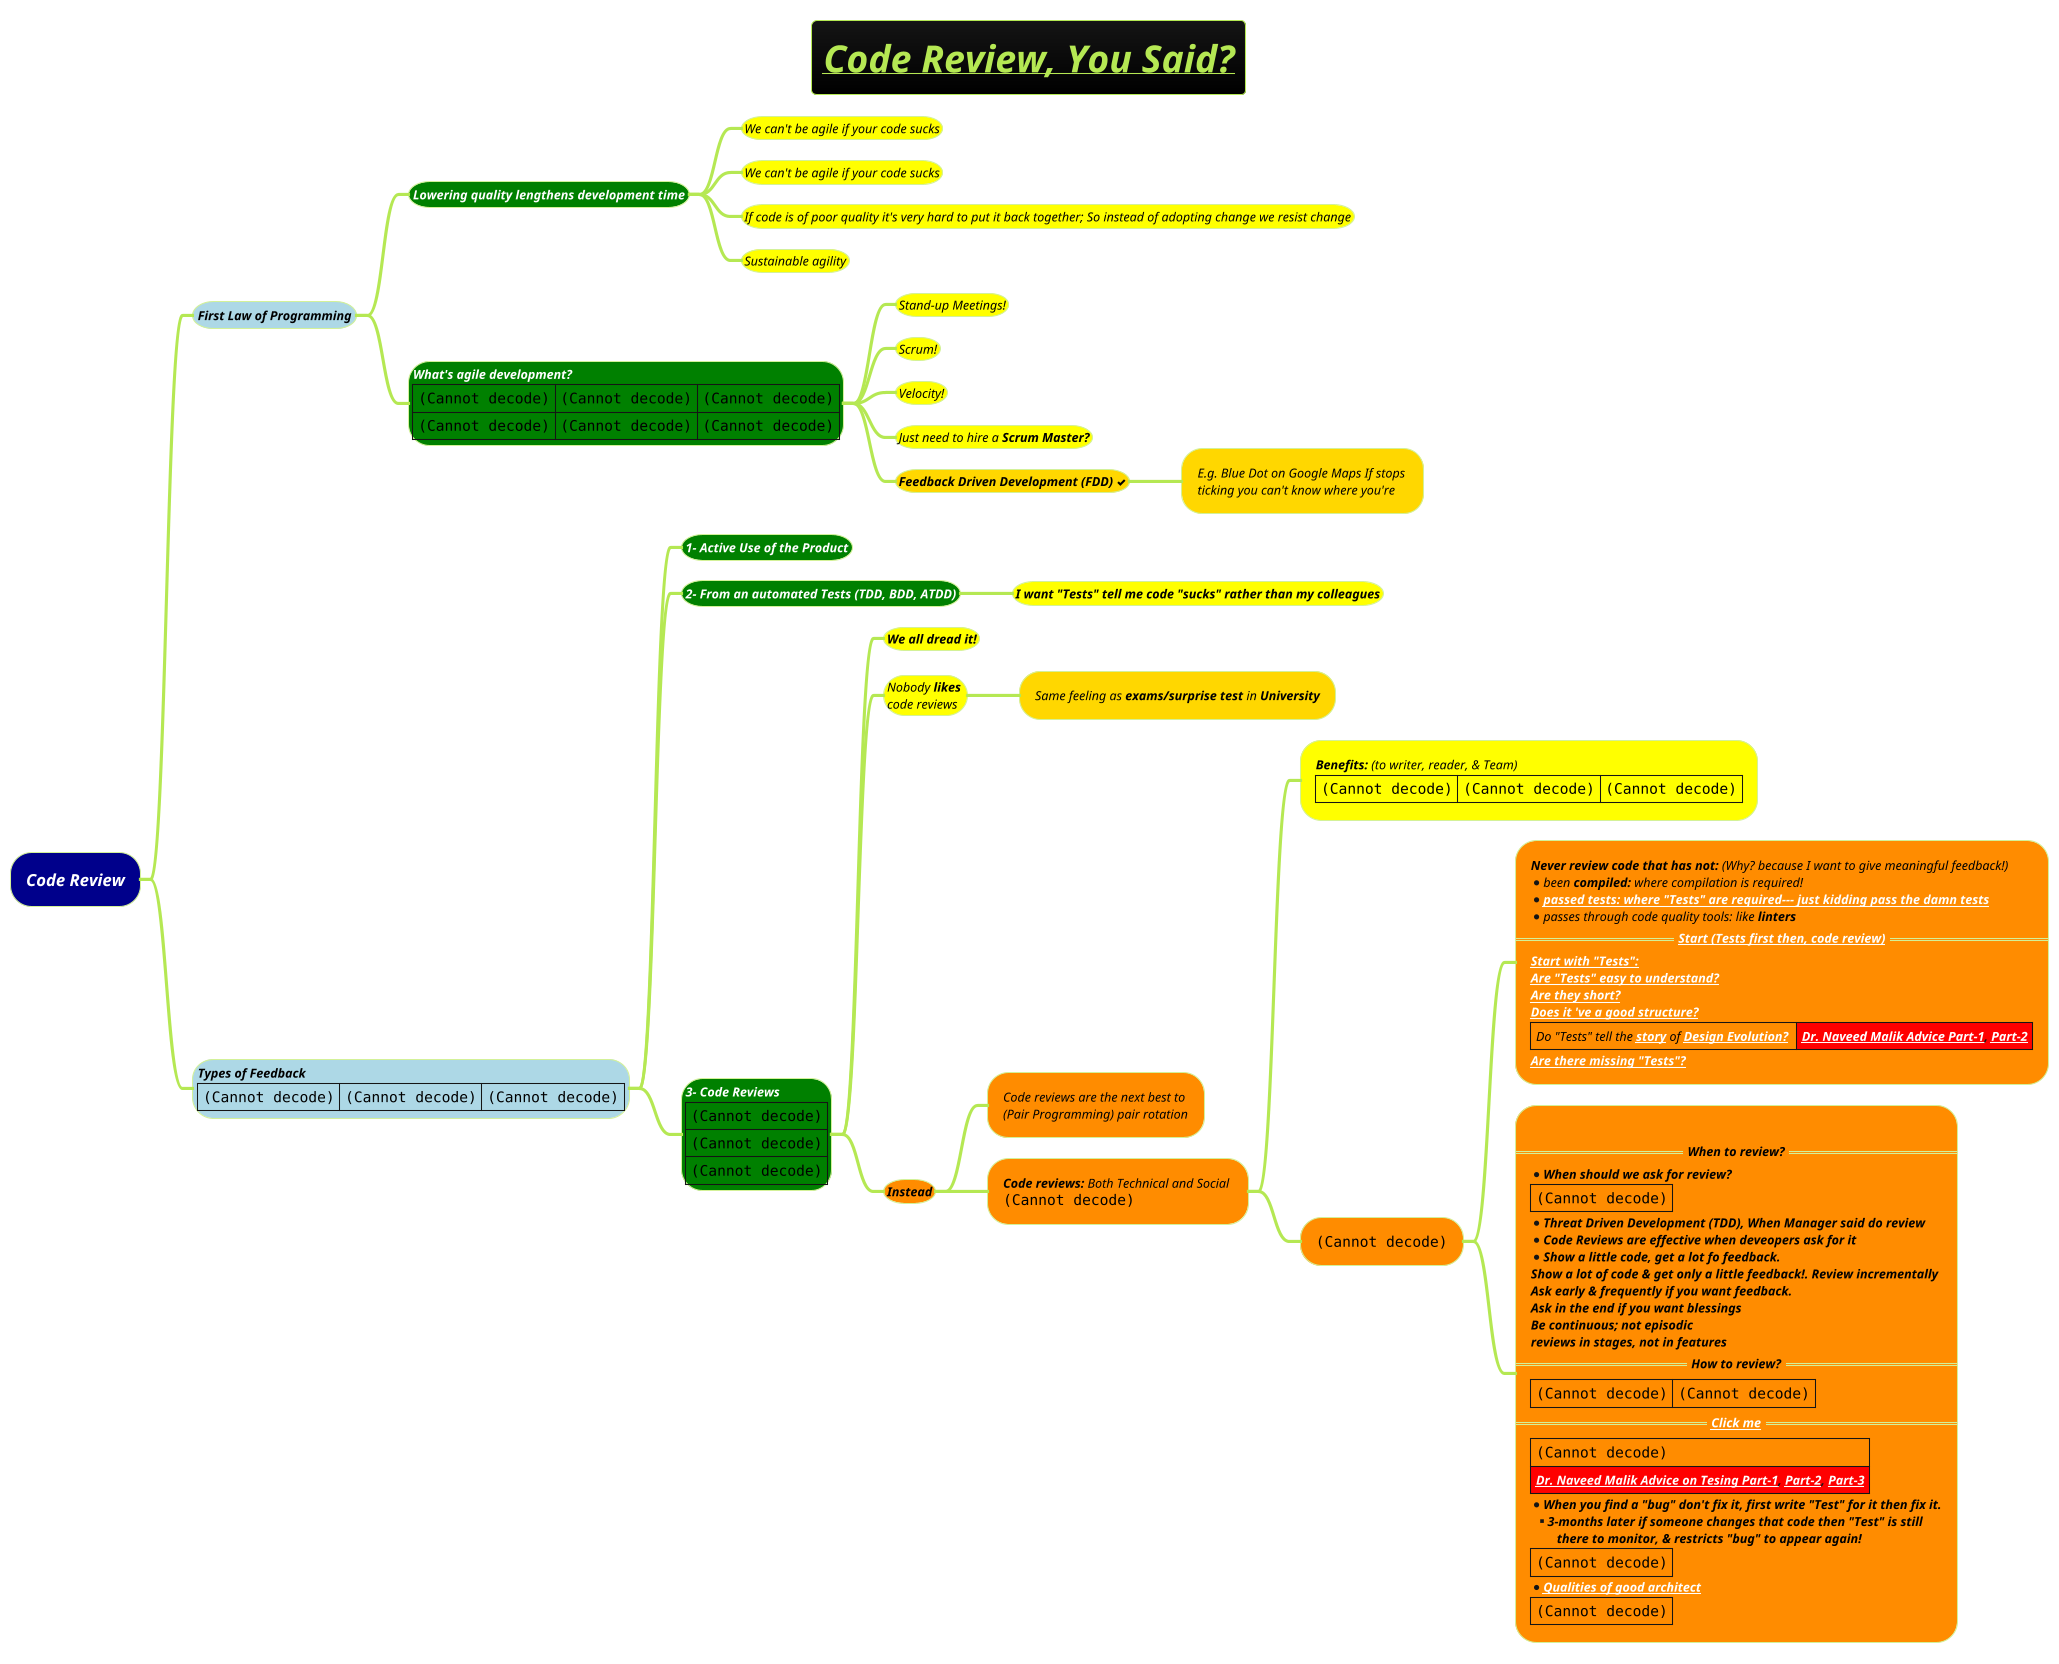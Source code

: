 @startmindmap

title =<i><b><u>Code Review, You Said?
!theme hacker

*[#darkblue] <i><color #white>Code Review
**[#lightblue] <i><color #black><size:12>First Law of Programming
***[#green] <b><i><color #white><size:12>Lowering quality lengthens development time
****[#yellow] <i><color #black><size:12>We can't be agile if your code sucks
****[#yellow] <i><color #black><size:12>We can't be agile if your code sucks
****[#yellow] <i><color #black><size:12>If code is of poor quality it's very hard to put it back together; So instead of adopting change we resist change
****[#yellow] <i><color #black><size:12>Sustainable agility
***[#green]:<b><i><color #white><size:12>What's agile development?
|<img:images/img_482.png{scale=.28}>|<img:images/img_483.png{scale=.28}>|<img:images/img_481.png{scale=.28}>|
|<img:images/img_479.png{scale=.3}>|<img:images/img_480.png{scale=.35}>|<img:images/img_480.png{scale=.35}>|;
****[#yellow] <i><color #black><size:12>Stand-up Meetings!
****[#yellow] <i><color #black><size:12>Scrum!
****[#yellow] <i><color #black><size:12>Velocity!
****[#yellow] <i><color #black><size:12>Just need to hire a <b>Scrum Master?
****[#gold] <b><i><color #black><size:12>Feedback Driven Development (FDD) <&check>
*****[#gold] <i><color #black><size:12>E.g. Blue Dot on Google Maps If stops \n<i><color #black><size:12>ticking you can't know where you're
**[#lightblue]:<i><color #black><size:12>Types of Feedback
|<img:images/img_484.png{scale=.3}>|<img:images/img_485.png{scale=.3}>|<img:images/img_486.png{scale=.3}>|;
***[#green] <b><i><color #white><size:12>1- Active Use of the Product
***[#green] <b><i><color #white><size:12>2- From an automated Tests (TDD, BDD, ATDD)
****[#yellow] <b><i><color #black><size:12>I want "Tests" tell me code "sucks" rather than my colleagues
***[#green]:<b><i><color #white><size:12>3- Code Reviews
|<img:images/img_487.png{scale=.25}>|
|<img:images/img_488.png{scale=.33}>|
|<img:images/img_489.png{scale=.51}>|;
****[#yellow] <b><i><color #black><size:12>We all dread it!
****[#yellow] <i><color #black><size:12>Nobody **likes** \n<i><color #black><size:12>code reviews
*****[#gold] <i><color #black><size:12>Same feeling as **exams/surprise test** in <b>University
****[#darkorange] <b><i><color #black><size:12>Instead
*****[#darkorange] <i><color #black><size:12>Code reviews are the next best to \n<i><color #black><size:12>(Pair Programming) pair rotation
*****[#darkorange] <i><color #black><size:12>**Code reviews:** Both Technical and Social \n<img:images/img_490.png{scale=.63}>
******[#yellow]:<i><color #black><size:12>**Benefits:** (to writer, reader, & Team)
|<img:images/img_491.png{scale=.45}>|<img:images/img_492.png{scale=.4}>|<img:images/img_493.png{scale=.42}>|;
******[#darkorange] <i><color #black><size:12><img:images/img_494.png{scale=.35}>
*******[#darkorange]:<i><color #black><size:12><b>Never review code that has not:</b> (Why? because I want to give meaningful feedback!)
*<i><color #black><size:12>been **compiled:** where compilation is required!
*<b><i><color #black><size:12>[[docs/3-programming-languages/Venkat-Subramaniam/images/img_355.png passed tests: where "Tests" are required--- just kidding pass the damn tests]]
*<i><color #black><size:12>passes through code quality tools: like <b>linters
==<i><color #black><size:12><b>[[docs/3-programming-languages/Venkat-Subramaniam/images/img_84.png Start (Tests first then, code review)]]==
<b><i><color #black><size:12>[[docs/3-programming-languages/Venkat-Subramaniam/images/img_355.png Start with "Tests":]]
<b><i><color #black><size:12>[[docs/3-programming-languages/Venkat-Subramaniam/images/img_355.png Are "Tests" easy to understand?]]
<b><i><color #black><size:12>[[docs/3-programming-languages/Venkat-Subramaniam/images/img_355.png Are they short?]]
<b><i><color #black><size:12>[[docs/3-programming-languages/Venkat-Subramaniam/images/img_355.png Does it 've a good structure?]]
|<i><color #black><size:12>Do "Tests" tell the **[[docs/3-programming-languages/Venkat-Subramaniam/images/img_504.png story]]** of <b>[[docs/3-programming-languages/Venkat-Subramaniam/images/img_504.png Design Evolution?]] |<#red><b><i>[[docs/3-programming-languages/Venkat-Subramaniam/images/img_239.png Dr. Naveed Malik Advice Part-1]], <b><i>[[docs/3-programming-languages/Venkat-Subramaniam/images/img_475.png Part-2]]|
<b><i><color #black><size:12>[[docs/3-programming-languages/Venkat-Subramaniam/images/img_355.png Are there missing "Tests"?]];
*******[#darkorange]:
==<i><color #black><size:12><b>When to review?==
*<i><color #black><size:12><b>When should we ask for review?
|<img:images/img_505.png{scale=.5}>|
*<i><color #black><size:12><b>Threat Driven Development (TDD), When Manager said do review
*<i><color #black><size:12><b>Code Reviews are effective when deveopers ask for it
*<i><color #black><size:12><b>Show a little code, get a lot fo feedback.
<i><color #black><size:12><b>Show a lot of code & get only a little feedback!. Review incrementally
<i><color #black><size:12><b>Ask early & frequently if you want feedback.
<i><color #black><size:12><b>Ask in the end if you want blessings
<i><color #black><size:12><b>Be continuous; not episodic
<i><color #black><size:12><b>reviews in stages, not in features
==<i><color #black><size:12><b>How to review?==
|<img:images/img_506.png{scale=.25}>|<img:images/img_507.png{scale=.22}>|
==<i><color #black><size:12><b>[[docs/3-programming-languages/Venkat-Subramaniam/images/img_508.png Click me]]==
|<img:images/img_508.png{scale=.35}>|
|<#red><b><i>[[docs/3-programming-languages/Venkat-Subramaniam/images/img_239.png Dr. Naveed Malik Advice on Tesing Part-1]], <b><i>[[docs/3-programming-languages/Venkat-Subramaniam/images/img_475.png Part-2]], [[docs/3-programming-languages/Venkat-Subramaniam/images/img_355.png Part-3]]|
*<i><color #black><size:12><b>When you find a "bug" don't fix it, first write "Test" for it then fix it.
**<i><color #black><size:12><b>3-months later if someone changes that code then "Test" is still
<i><color #black><size:12><b>\tthere to monitor, & restricts "bug" to appear again!
|<img:images/img_509.png{scale=.35}>|
*<i><color #black><size:12><b>[[docs/3-programming-languages/Venkat-Subramaniam/Qualities-of-good-architect.puml Qualities of good architect]]
|<img:images/img_510.png{scale=.35}>|;




@endmindmap
